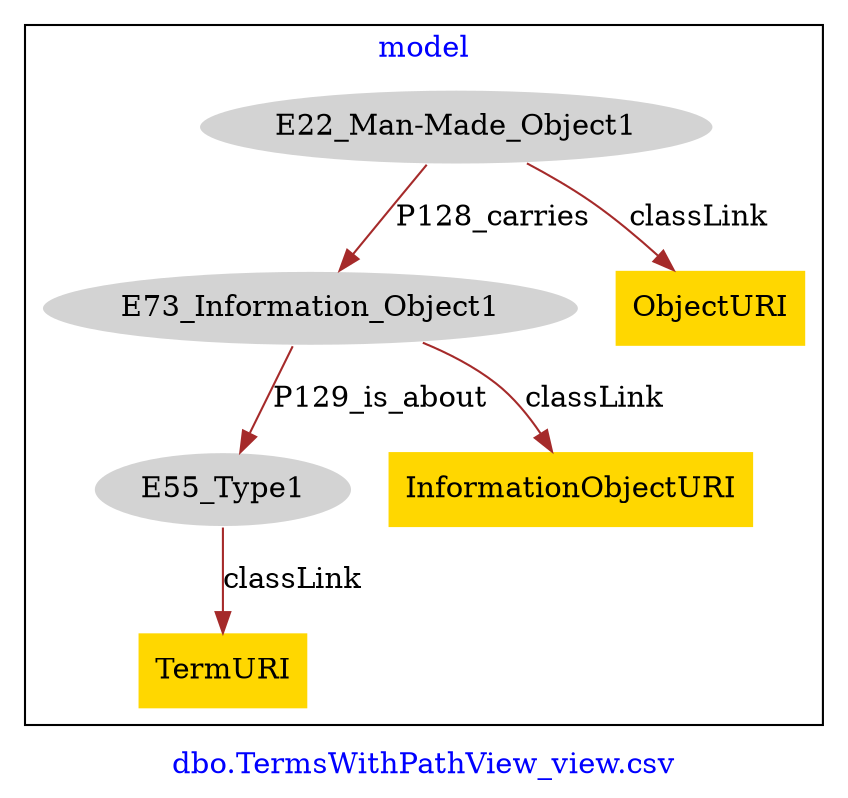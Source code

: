 digraph n0 {
fontcolor="blue"
remincross="true"
label="dbo.TermsWithPathView_view.csv"
subgraph cluster {
label="model"
n2[style="filled",color="white",fillcolor="lightgray",label="E22_Man-Made_Object1"];
n3[style="filled",color="white",fillcolor="lightgray",label="E73_Information_Object1"];
n4[shape="plaintext",style="filled",fillcolor="gold",label="ObjectURI"];
n5[style="filled",color="white",fillcolor="lightgray",label="E55_Type1"];
n6[shape="plaintext",style="filled",fillcolor="gold",label="TermURI"];
n7[shape="plaintext",style="filled",fillcolor="gold",label="InformationObjectURI"];
}
n2 -> n3[color="brown",fontcolor="black",label="P128_carries"]
n2 -> n4[color="brown",fontcolor="black",label="classLink"]
n5 -> n6[color="brown",fontcolor="black",label="classLink"]
n3 -> n5[color="brown",fontcolor="black",label="P129_is_about"]
n3 -> n7[color="brown",fontcolor="black",label="classLink"]
}
